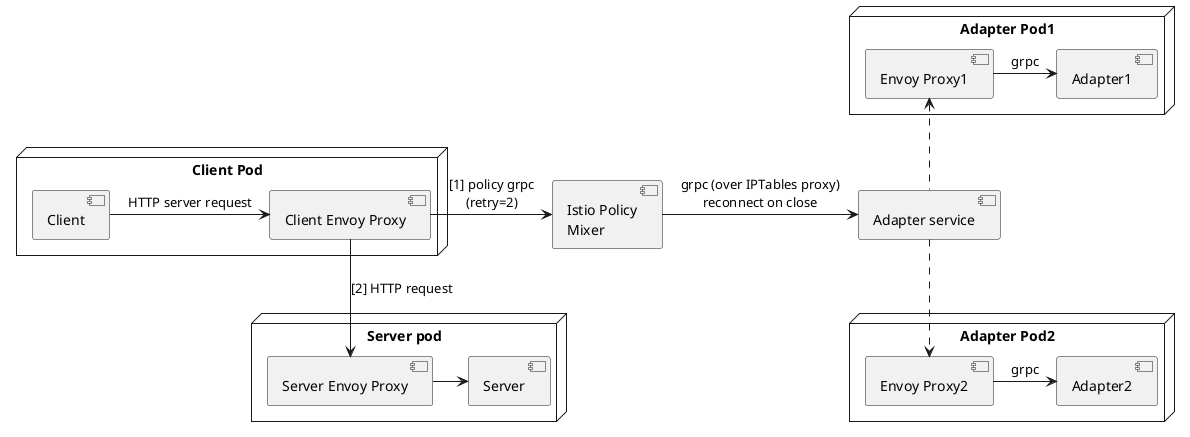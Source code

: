 @startuml

node "Client Pod" {
    [Client] as cc
    [Client Envoy Proxy] as ccep
}

[Istio Policy\nMixer] as ipm
[Adapter service] as cas

node "Adapter Pod1" {
    [Envoy Proxy1] as cep1
    [Adapter1] as ca1
}

node "Adapter Pod2" {
    [Envoy Proxy2] as cep2
    [Adapter2] as ca2
}

node "Server pod" {
    [Server Envoy Proxy] as sep
    [Server] as s
}

cc -> ccep: HTTP server request
ccep -> ipm : [1] policy grpc\n(retry=2)

ipm -> cas : grpc (over IPTables proxy)\nreconnect on close

cep1 -> ca1 : grpc
cep2 -> ca2 : grpc

cas .up-> cep1
cas .down.> cep2

ccep -down-> sep : [2] HTTP request
sep -> s

@enduml
